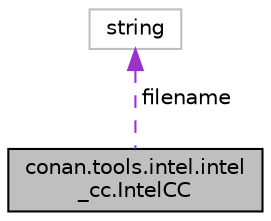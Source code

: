 digraph "conan.tools.intel.intel_cc.IntelCC"
{
 // LATEX_PDF_SIZE
  edge [fontname="Helvetica",fontsize="10",labelfontname="Helvetica",labelfontsize="10"];
  node [fontname="Helvetica",fontsize="10",shape=record];
  Node1 [label="conan.tools.intel.intel\l_cc.IntelCC",height=0.2,width=0.4,color="black", fillcolor="grey75", style="filled", fontcolor="black",tooltip=" "];
  Node2 -> Node1 [dir="back",color="darkorchid3",fontsize="10",style="dashed",label=" filename" ];
  Node2 [label="string",height=0.2,width=0.4,color="grey75", fillcolor="white", style="filled",tooltip=" "];
}
